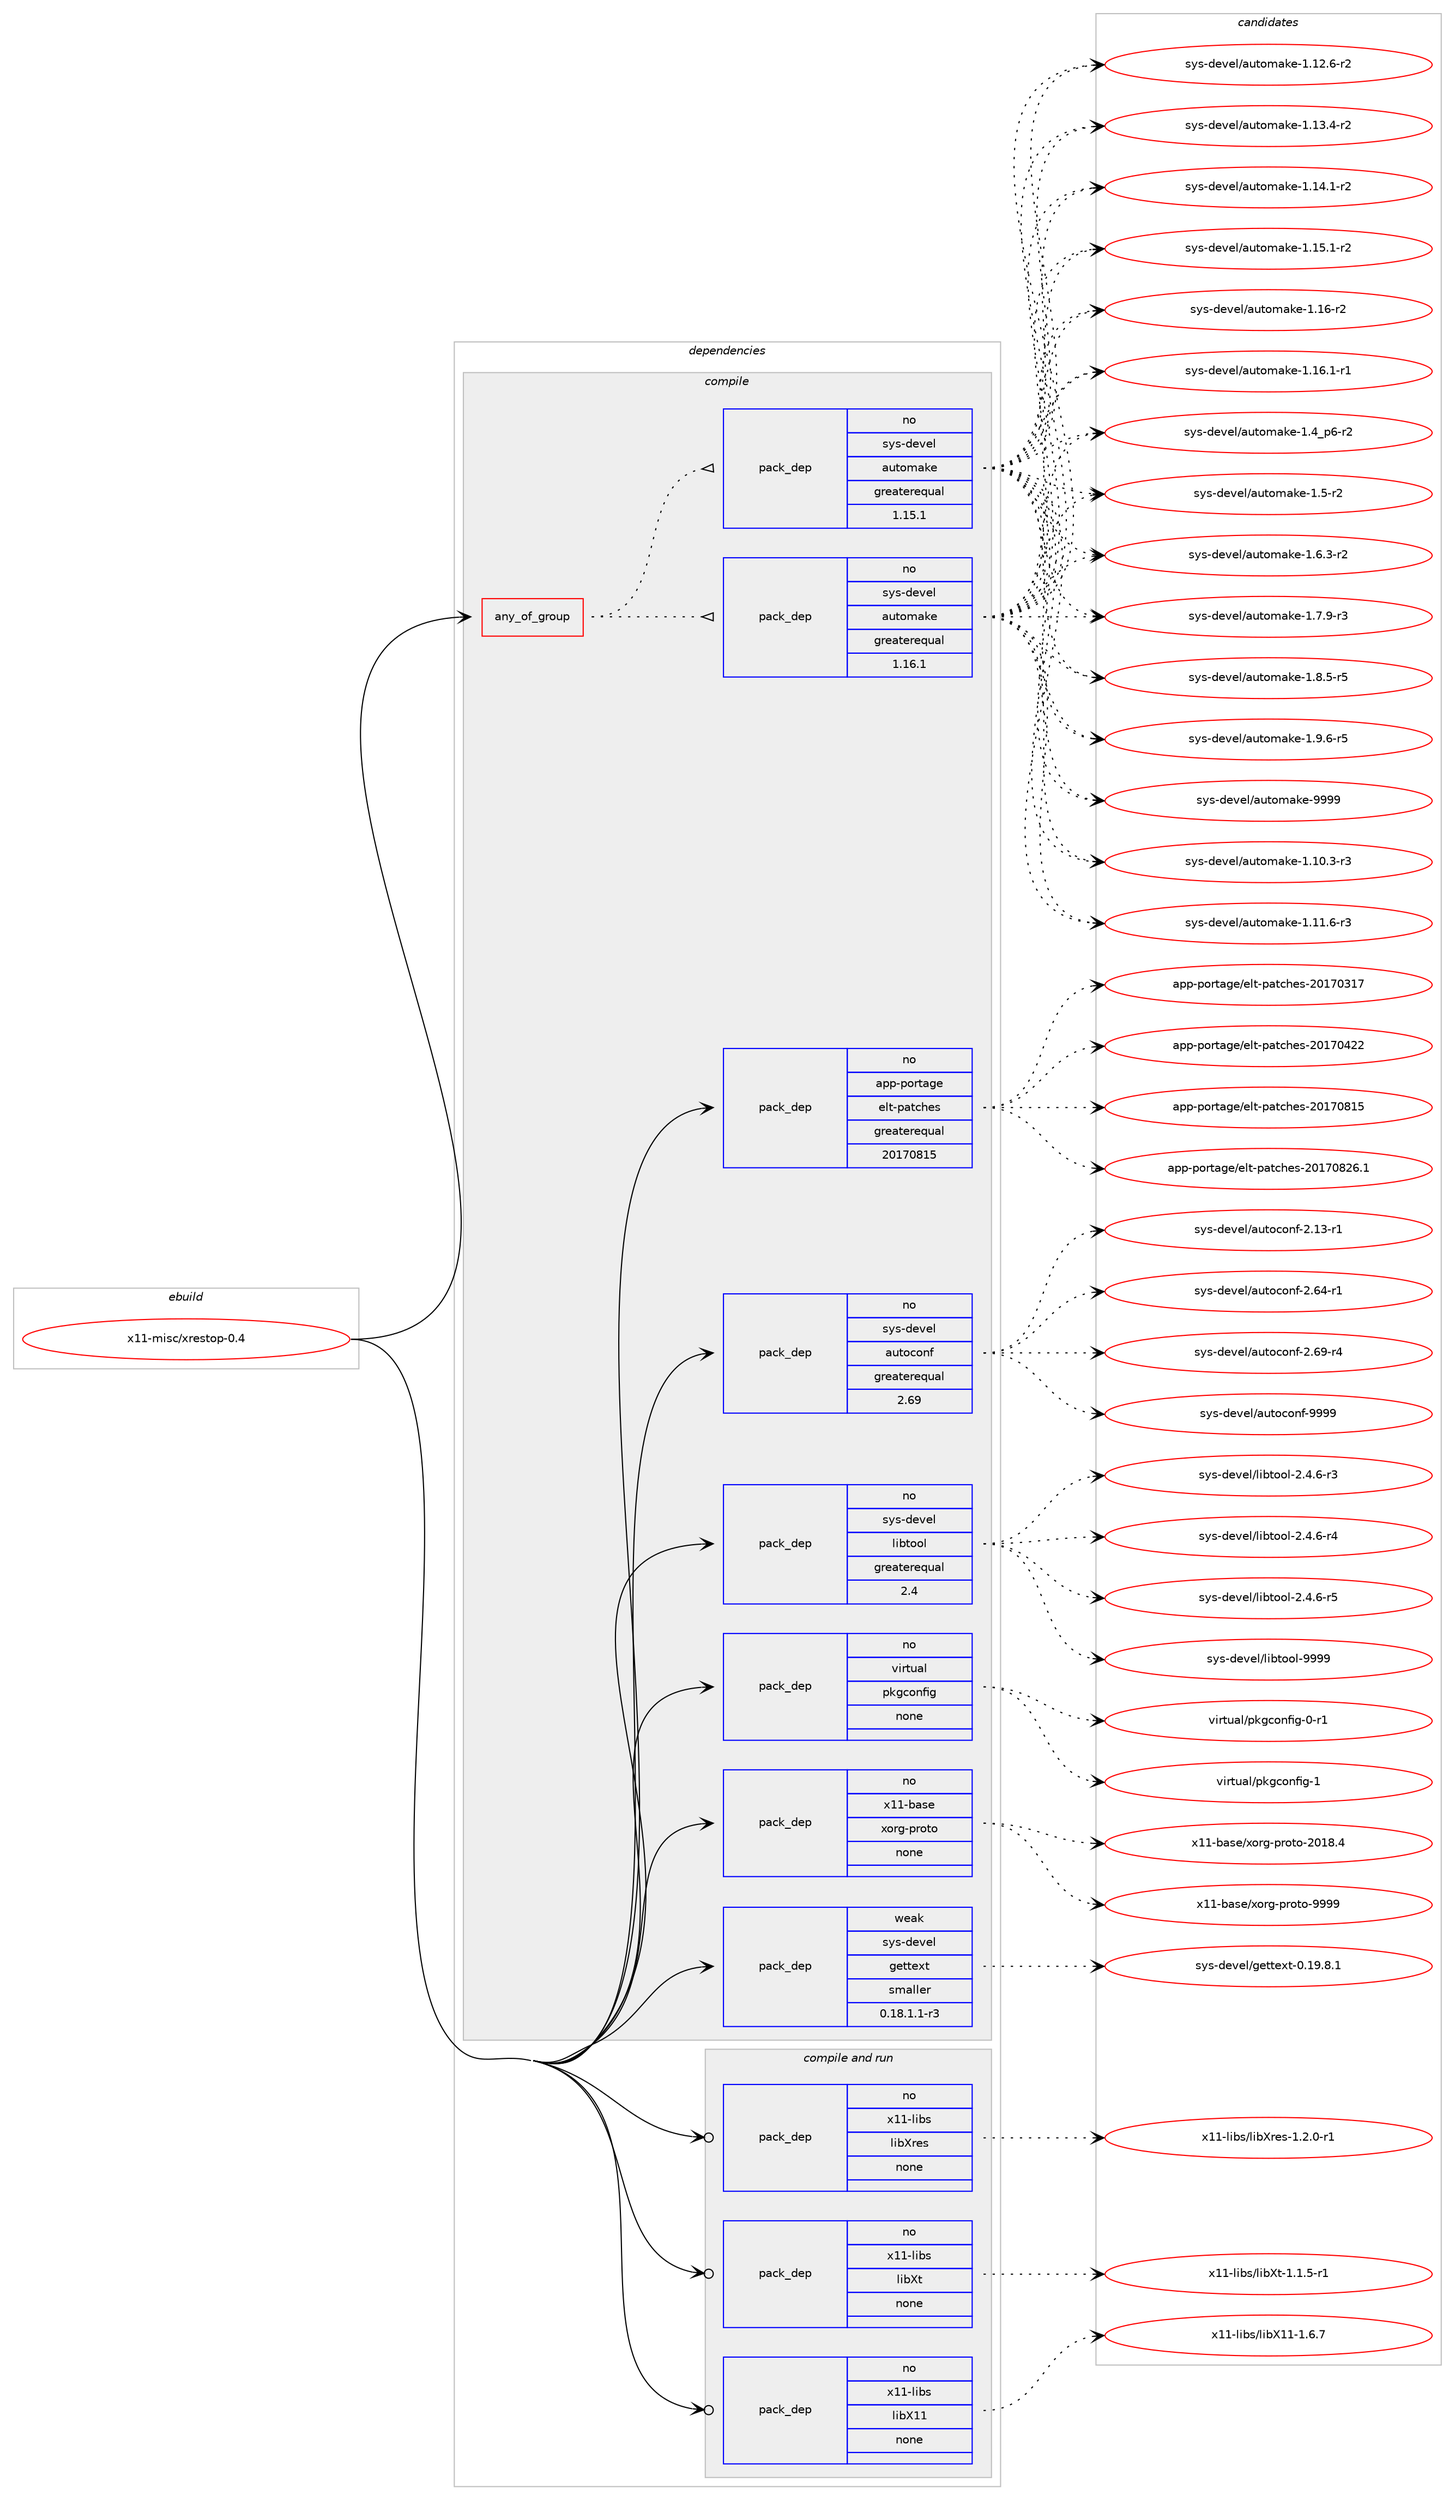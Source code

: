 digraph prolog {

# *************
# Graph options
# *************

newrank=true;
concentrate=true;
compound=true;
graph [rankdir=LR,fontname=Helvetica,fontsize=10,ranksep=1.5];#, ranksep=2.5, nodesep=0.2];
edge  [arrowhead=vee];
node  [fontname=Helvetica,fontsize=10];

# **********
# The ebuild
# **********

subgraph cluster_leftcol {
color=gray;
rank=same;
label=<<i>ebuild</i>>;
id [label="x11-misc/xrestop-0.4", color=red, width=4, href="../x11-misc/xrestop-0.4.svg"];
}

# ****************
# The dependencies
# ****************

subgraph cluster_midcol {
color=gray;
label=<<i>dependencies</i>>;
subgraph cluster_compile {
fillcolor="#eeeeee";
style=filled;
label=<<i>compile</i>>;
subgraph any28738 {
dependency1766041 [label=<<TABLE BORDER="0" CELLBORDER="1" CELLSPACING="0" CELLPADDING="4"><TR><TD CELLPADDING="10">any_of_group</TD></TR></TABLE>>, shape=none, color=red];subgraph pack1269426 {
dependency1766042 [label=<<TABLE BORDER="0" CELLBORDER="1" CELLSPACING="0" CELLPADDING="4" WIDTH="220"><TR><TD ROWSPAN="6" CELLPADDING="30">pack_dep</TD></TR><TR><TD WIDTH="110">no</TD></TR><TR><TD>sys-devel</TD></TR><TR><TD>automake</TD></TR><TR><TD>greaterequal</TD></TR><TR><TD>1.16.1</TD></TR></TABLE>>, shape=none, color=blue];
}
dependency1766041:e -> dependency1766042:w [weight=20,style="dotted",arrowhead="oinv"];
subgraph pack1269427 {
dependency1766043 [label=<<TABLE BORDER="0" CELLBORDER="1" CELLSPACING="0" CELLPADDING="4" WIDTH="220"><TR><TD ROWSPAN="6" CELLPADDING="30">pack_dep</TD></TR><TR><TD WIDTH="110">no</TD></TR><TR><TD>sys-devel</TD></TR><TR><TD>automake</TD></TR><TR><TD>greaterequal</TD></TR><TR><TD>1.15.1</TD></TR></TABLE>>, shape=none, color=blue];
}
dependency1766041:e -> dependency1766043:w [weight=20,style="dotted",arrowhead="oinv"];
}
id:e -> dependency1766041:w [weight=20,style="solid",arrowhead="vee"];
subgraph pack1269428 {
dependency1766044 [label=<<TABLE BORDER="0" CELLBORDER="1" CELLSPACING="0" CELLPADDING="4" WIDTH="220"><TR><TD ROWSPAN="6" CELLPADDING="30">pack_dep</TD></TR><TR><TD WIDTH="110">no</TD></TR><TR><TD>app-portage</TD></TR><TR><TD>elt-patches</TD></TR><TR><TD>greaterequal</TD></TR><TR><TD>20170815</TD></TR></TABLE>>, shape=none, color=blue];
}
id:e -> dependency1766044:w [weight=20,style="solid",arrowhead="vee"];
subgraph pack1269429 {
dependency1766045 [label=<<TABLE BORDER="0" CELLBORDER="1" CELLSPACING="0" CELLPADDING="4" WIDTH="220"><TR><TD ROWSPAN="6" CELLPADDING="30">pack_dep</TD></TR><TR><TD WIDTH="110">no</TD></TR><TR><TD>sys-devel</TD></TR><TR><TD>autoconf</TD></TR><TR><TD>greaterequal</TD></TR><TR><TD>2.69</TD></TR></TABLE>>, shape=none, color=blue];
}
id:e -> dependency1766045:w [weight=20,style="solid",arrowhead="vee"];
subgraph pack1269430 {
dependency1766046 [label=<<TABLE BORDER="0" CELLBORDER="1" CELLSPACING="0" CELLPADDING="4" WIDTH="220"><TR><TD ROWSPAN="6" CELLPADDING="30">pack_dep</TD></TR><TR><TD WIDTH="110">no</TD></TR><TR><TD>sys-devel</TD></TR><TR><TD>libtool</TD></TR><TR><TD>greaterequal</TD></TR><TR><TD>2.4</TD></TR></TABLE>>, shape=none, color=blue];
}
id:e -> dependency1766046:w [weight=20,style="solid",arrowhead="vee"];
subgraph pack1269431 {
dependency1766047 [label=<<TABLE BORDER="0" CELLBORDER="1" CELLSPACING="0" CELLPADDING="4" WIDTH="220"><TR><TD ROWSPAN="6" CELLPADDING="30">pack_dep</TD></TR><TR><TD WIDTH="110">no</TD></TR><TR><TD>virtual</TD></TR><TR><TD>pkgconfig</TD></TR><TR><TD>none</TD></TR><TR><TD></TD></TR></TABLE>>, shape=none, color=blue];
}
id:e -> dependency1766047:w [weight=20,style="solid",arrowhead="vee"];
subgraph pack1269432 {
dependency1766048 [label=<<TABLE BORDER="0" CELLBORDER="1" CELLSPACING="0" CELLPADDING="4" WIDTH="220"><TR><TD ROWSPAN="6" CELLPADDING="30">pack_dep</TD></TR><TR><TD WIDTH="110">no</TD></TR><TR><TD>x11-base</TD></TR><TR><TD>xorg-proto</TD></TR><TR><TD>none</TD></TR><TR><TD></TD></TR></TABLE>>, shape=none, color=blue];
}
id:e -> dependency1766048:w [weight=20,style="solid",arrowhead="vee"];
subgraph pack1269433 {
dependency1766049 [label=<<TABLE BORDER="0" CELLBORDER="1" CELLSPACING="0" CELLPADDING="4" WIDTH="220"><TR><TD ROWSPAN="6" CELLPADDING="30">pack_dep</TD></TR><TR><TD WIDTH="110">weak</TD></TR><TR><TD>sys-devel</TD></TR><TR><TD>gettext</TD></TR><TR><TD>smaller</TD></TR><TR><TD>0.18.1.1-r3</TD></TR></TABLE>>, shape=none, color=blue];
}
id:e -> dependency1766049:w [weight=20,style="solid",arrowhead="vee"];
}
subgraph cluster_compileandrun {
fillcolor="#eeeeee";
style=filled;
label=<<i>compile and run</i>>;
subgraph pack1269434 {
dependency1766050 [label=<<TABLE BORDER="0" CELLBORDER="1" CELLSPACING="0" CELLPADDING="4" WIDTH="220"><TR><TD ROWSPAN="6" CELLPADDING="30">pack_dep</TD></TR><TR><TD WIDTH="110">no</TD></TR><TR><TD>x11-libs</TD></TR><TR><TD>libX11</TD></TR><TR><TD>none</TD></TR><TR><TD></TD></TR></TABLE>>, shape=none, color=blue];
}
id:e -> dependency1766050:w [weight=20,style="solid",arrowhead="odotvee"];
subgraph pack1269435 {
dependency1766051 [label=<<TABLE BORDER="0" CELLBORDER="1" CELLSPACING="0" CELLPADDING="4" WIDTH="220"><TR><TD ROWSPAN="6" CELLPADDING="30">pack_dep</TD></TR><TR><TD WIDTH="110">no</TD></TR><TR><TD>x11-libs</TD></TR><TR><TD>libXres</TD></TR><TR><TD>none</TD></TR><TR><TD></TD></TR></TABLE>>, shape=none, color=blue];
}
id:e -> dependency1766051:w [weight=20,style="solid",arrowhead="odotvee"];
subgraph pack1269436 {
dependency1766052 [label=<<TABLE BORDER="0" CELLBORDER="1" CELLSPACING="0" CELLPADDING="4" WIDTH="220"><TR><TD ROWSPAN="6" CELLPADDING="30">pack_dep</TD></TR><TR><TD WIDTH="110">no</TD></TR><TR><TD>x11-libs</TD></TR><TR><TD>libXt</TD></TR><TR><TD>none</TD></TR><TR><TD></TD></TR></TABLE>>, shape=none, color=blue];
}
id:e -> dependency1766052:w [weight=20,style="solid",arrowhead="odotvee"];
}
subgraph cluster_run {
fillcolor="#eeeeee";
style=filled;
label=<<i>run</i>>;
}
}

# **************
# The candidates
# **************

subgraph cluster_choices {
rank=same;
color=gray;
label=<<i>candidates</i>>;

subgraph choice1269426 {
color=black;
nodesep=1;
choice11512111545100101118101108479711711611110997107101454946494846514511451 [label="sys-devel/automake-1.10.3-r3", color=red, width=4,href="../sys-devel/automake-1.10.3-r3.svg"];
choice11512111545100101118101108479711711611110997107101454946494946544511451 [label="sys-devel/automake-1.11.6-r3", color=red, width=4,href="../sys-devel/automake-1.11.6-r3.svg"];
choice11512111545100101118101108479711711611110997107101454946495046544511450 [label="sys-devel/automake-1.12.6-r2", color=red, width=4,href="../sys-devel/automake-1.12.6-r2.svg"];
choice11512111545100101118101108479711711611110997107101454946495146524511450 [label="sys-devel/automake-1.13.4-r2", color=red, width=4,href="../sys-devel/automake-1.13.4-r2.svg"];
choice11512111545100101118101108479711711611110997107101454946495246494511450 [label="sys-devel/automake-1.14.1-r2", color=red, width=4,href="../sys-devel/automake-1.14.1-r2.svg"];
choice11512111545100101118101108479711711611110997107101454946495346494511450 [label="sys-devel/automake-1.15.1-r2", color=red, width=4,href="../sys-devel/automake-1.15.1-r2.svg"];
choice1151211154510010111810110847971171161111099710710145494649544511450 [label="sys-devel/automake-1.16-r2", color=red, width=4,href="../sys-devel/automake-1.16-r2.svg"];
choice11512111545100101118101108479711711611110997107101454946495446494511449 [label="sys-devel/automake-1.16.1-r1", color=red, width=4,href="../sys-devel/automake-1.16.1-r1.svg"];
choice115121115451001011181011084797117116111109971071014549465295112544511450 [label="sys-devel/automake-1.4_p6-r2", color=red, width=4,href="../sys-devel/automake-1.4_p6-r2.svg"];
choice11512111545100101118101108479711711611110997107101454946534511450 [label="sys-devel/automake-1.5-r2", color=red, width=4,href="../sys-devel/automake-1.5-r2.svg"];
choice115121115451001011181011084797117116111109971071014549465446514511450 [label="sys-devel/automake-1.6.3-r2", color=red, width=4,href="../sys-devel/automake-1.6.3-r2.svg"];
choice115121115451001011181011084797117116111109971071014549465546574511451 [label="sys-devel/automake-1.7.9-r3", color=red, width=4,href="../sys-devel/automake-1.7.9-r3.svg"];
choice115121115451001011181011084797117116111109971071014549465646534511453 [label="sys-devel/automake-1.8.5-r5", color=red, width=4,href="../sys-devel/automake-1.8.5-r5.svg"];
choice115121115451001011181011084797117116111109971071014549465746544511453 [label="sys-devel/automake-1.9.6-r5", color=red, width=4,href="../sys-devel/automake-1.9.6-r5.svg"];
choice115121115451001011181011084797117116111109971071014557575757 [label="sys-devel/automake-9999", color=red, width=4,href="../sys-devel/automake-9999.svg"];
dependency1766042:e -> choice11512111545100101118101108479711711611110997107101454946494846514511451:w [style=dotted,weight="100"];
dependency1766042:e -> choice11512111545100101118101108479711711611110997107101454946494946544511451:w [style=dotted,weight="100"];
dependency1766042:e -> choice11512111545100101118101108479711711611110997107101454946495046544511450:w [style=dotted,weight="100"];
dependency1766042:e -> choice11512111545100101118101108479711711611110997107101454946495146524511450:w [style=dotted,weight="100"];
dependency1766042:e -> choice11512111545100101118101108479711711611110997107101454946495246494511450:w [style=dotted,weight="100"];
dependency1766042:e -> choice11512111545100101118101108479711711611110997107101454946495346494511450:w [style=dotted,weight="100"];
dependency1766042:e -> choice1151211154510010111810110847971171161111099710710145494649544511450:w [style=dotted,weight="100"];
dependency1766042:e -> choice11512111545100101118101108479711711611110997107101454946495446494511449:w [style=dotted,weight="100"];
dependency1766042:e -> choice115121115451001011181011084797117116111109971071014549465295112544511450:w [style=dotted,weight="100"];
dependency1766042:e -> choice11512111545100101118101108479711711611110997107101454946534511450:w [style=dotted,weight="100"];
dependency1766042:e -> choice115121115451001011181011084797117116111109971071014549465446514511450:w [style=dotted,weight="100"];
dependency1766042:e -> choice115121115451001011181011084797117116111109971071014549465546574511451:w [style=dotted,weight="100"];
dependency1766042:e -> choice115121115451001011181011084797117116111109971071014549465646534511453:w [style=dotted,weight="100"];
dependency1766042:e -> choice115121115451001011181011084797117116111109971071014549465746544511453:w [style=dotted,weight="100"];
dependency1766042:e -> choice115121115451001011181011084797117116111109971071014557575757:w [style=dotted,weight="100"];
}
subgraph choice1269427 {
color=black;
nodesep=1;
choice11512111545100101118101108479711711611110997107101454946494846514511451 [label="sys-devel/automake-1.10.3-r3", color=red, width=4,href="../sys-devel/automake-1.10.3-r3.svg"];
choice11512111545100101118101108479711711611110997107101454946494946544511451 [label="sys-devel/automake-1.11.6-r3", color=red, width=4,href="../sys-devel/automake-1.11.6-r3.svg"];
choice11512111545100101118101108479711711611110997107101454946495046544511450 [label="sys-devel/automake-1.12.6-r2", color=red, width=4,href="../sys-devel/automake-1.12.6-r2.svg"];
choice11512111545100101118101108479711711611110997107101454946495146524511450 [label="sys-devel/automake-1.13.4-r2", color=red, width=4,href="../sys-devel/automake-1.13.4-r2.svg"];
choice11512111545100101118101108479711711611110997107101454946495246494511450 [label="sys-devel/automake-1.14.1-r2", color=red, width=4,href="../sys-devel/automake-1.14.1-r2.svg"];
choice11512111545100101118101108479711711611110997107101454946495346494511450 [label="sys-devel/automake-1.15.1-r2", color=red, width=4,href="../sys-devel/automake-1.15.1-r2.svg"];
choice1151211154510010111810110847971171161111099710710145494649544511450 [label="sys-devel/automake-1.16-r2", color=red, width=4,href="../sys-devel/automake-1.16-r2.svg"];
choice11512111545100101118101108479711711611110997107101454946495446494511449 [label="sys-devel/automake-1.16.1-r1", color=red, width=4,href="../sys-devel/automake-1.16.1-r1.svg"];
choice115121115451001011181011084797117116111109971071014549465295112544511450 [label="sys-devel/automake-1.4_p6-r2", color=red, width=4,href="../sys-devel/automake-1.4_p6-r2.svg"];
choice11512111545100101118101108479711711611110997107101454946534511450 [label="sys-devel/automake-1.5-r2", color=red, width=4,href="../sys-devel/automake-1.5-r2.svg"];
choice115121115451001011181011084797117116111109971071014549465446514511450 [label="sys-devel/automake-1.6.3-r2", color=red, width=4,href="../sys-devel/automake-1.6.3-r2.svg"];
choice115121115451001011181011084797117116111109971071014549465546574511451 [label="sys-devel/automake-1.7.9-r3", color=red, width=4,href="../sys-devel/automake-1.7.9-r3.svg"];
choice115121115451001011181011084797117116111109971071014549465646534511453 [label="sys-devel/automake-1.8.5-r5", color=red, width=4,href="../sys-devel/automake-1.8.5-r5.svg"];
choice115121115451001011181011084797117116111109971071014549465746544511453 [label="sys-devel/automake-1.9.6-r5", color=red, width=4,href="../sys-devel/automake-1.9.6-r5.svg"];
choice115121115451001011181011084797117116111109971071014557575757 [label="sys-devel/automake-9999", color=red, width=4,href="../sys-devel/automake-9999.svg"];
dependency1766043:e -> choice11512111545100101118101108479711711611110997107101454946494846514511451:w [style=dotted,weight="100"];
dependency1766043:e -> choice11512111545100101118101108479711711611110997107101454946494946544511451:w [style=dotted,weight="100"];
dependency1766043:e -> choice11512111545100101118101108479711711611110997107101454946495046544511450:w [style=dotted,weight="100"];
dependency1766043:e -> choice11512111545100101118101108479711711611110997107101454946495146524511450:w [style=dotted,weight="100"];
dependency1766043:e -> choice11512111545100101118101108479711711611110997107101454946495246494511450:w [style=dotted,weight="100"];
dependency1766043:e -> choice11512111545100101118101108479711711611110997107101454946495346494511450:w [style=dotted,weight="100"];
dependency1766043:e -> choice1151211154510010111810110847971171161111099710710145494649544511450:w [style=dotted,weight="100"];
dependency1766043:e -> choice11512111545100101118101108479711711611110997107101454946495446494511449:w [style=dotted,weight="100"];
dependency1766043:e -> choice115121115451001011181011084797117116111109971071014549465295112544511450:w [style=dotted,weight="100"];
dependency1766043:e -> choice11512111545100101118101108479711711611110997107101454946534511450:w [style=dotted,weight="100"];
dependency1766043:e -> choice115121115451001011181011084797117116111109971071014549465446514511450:w [style=dotted,weight="100"];
dependency1766043:e -> choice115121115451001011181011084797117116111109971071014549465546574511451:w [style=dotted,weight="100"];
dependency1766043:e -> choice115121115451001011181011084797117116111109971071014549465646534511453:w [style=dotted,weight="100"];
dependency1766043:e -> choice115121115451001011181011084797117116111109971071014549465746544511453:w [style=dotted,weight="100"];
dependency1766043:e -> choice115121115451001011181011084797117116111109971071014557575757:w [style=dotted,weight="100"];
}
subgraph choice1269428 {
color=black;
nodesep=1;
choice97112112451121111141169710310147101108116451129711699104101115455048495548514955 [label="app-portage/elt-patches-20170317", color=red, width=4,href="../app-portage/elt-patches-20170317.svg"];
choice97112112451121111141169710310147101108116451129711699104101115455048495548525050 [label="app-portage/elt-patches-20170422", color=red, width=4,href="../app-portage/elt-patches-20170422.svg"];
choice97112112451121111141169710310147101108116451129711699104101115455048495548564953 [label="app-portage/elt-patches-20170815", color=red, width=4,href="../app-portage/elt-patches-20170815.svg"];
choice971121124511211111411697103101471011081164511297116991041011154550484955485650544649 [label="app-portage/elt-patches-20170826.1", color=red, width=4,href="../app-portage/elt-patches-20170826.1.svg"];
dependency1766044:e -> choice97112112451121111141169710310147101108116451129711699104101115455048495548514955:w [style=dotted,weight="100"];
dependency1766044:e -> choice97112112451121111141169710310147101108116451129711699104101115455048495548525050:w [style=dotted,weight="100"];
dependency1766044:e -> choice97112112451121111141169710310147101108116451129711699104101115455048495548564953:w [style=dotted,weight="100"];
dependency1766044:e -> choice971121124511211111411697103101471011081164511297116991041011154550484955485650544649:w [style=dotted,weight="100"];
}
subgraph choice1269429 {
color=black;
nodesep=1;
choice1151211154510010111810110847971171161119911111010245504649514511449 [label="sys-devel/autoconf-2.13-r1", color=red, width=4,href="../sys-devel/autoconf-2.13-r1.svg"];
choice1151211154510010111810110847971171161119911111010245504654524511449 [label="sys-devel/autoconf-2.64-r1", color=red, width=4,href="../sys-devel/autoconf-2.64-r1.svg"];
choice1151211154510010111810110847971171161119911111010245504654574511452 [label="sys-devel/autoconf-2.69-r4", color=red, width=4,href="../sys-devel/autoconf-2.69-r4.svg"];
choice115121115451001011181011084797117116111991111101024557575757 [label="sys-devel/autoconf-9999", color=red, width=4,href="../sys-devel/autoconf-9999.svg"];
dependency1766045:e -> choice1151211154510010111810110847971171161119911111010245504649514511449:w [style=dotted,weight="100"];
dependency1766045:e -> choice1151211154510010111810110847971171161119911111010245504654524511449:w [style=dotted,weight="100"];
dependency1766045:e -> choice1151211154510010111810110847971171161119911111010245504654574511452:w [style=dotted,weight="100"];
dependency1766045:e -> choice115121115451001011181011084797117116111991111101024557575757:w [style=dotted,weight="100"];
}
subgraph choice1269430 {
color=black;
nodesep=1;
choice1151211154510010111810110847108105981161111111084550465246544511451 [label="sys-devel/libtool-2.4.6-r3", color=red, width=4,href="../sys-devel/libtool-2.4.6-r3.svg"];
choice1151211154510010111810110847108105981161111111084550465246544511452 [label="sys-devel/libtool-2.4.6-r4", color=red, width=4,href="../sys-devel/libtool-2.4.6-r4.svg"];
choice1151211154510010111810110847108105981161111111084550465246544511453 [label="sys-devel/libtool-2.4.6-r5", color=red, width=4,href="../sys-devel/libtool-2.4.6-r5.svg"];
choice1151211154510010111810110847108105981161111111084557575757 [label="sys-devel/libtool-9999", color=red, width=4,href="../sys-devel/libtool-9999.svg"];
dependency1766046:e -> choice1151211154510010111810110847108105981161111111084550465246544511451:w [style=dotted,weight="100"];
dependency1766046:e -> choice1151211154510010111810110847108105981161111111084550465246544511452:w [style=dotted,weight="100"];
dependency1766046:e -> choice1151211154510010111810110847108105981161111111084550465246544511453:w [style=dotted,weight="100"];
dependency1766046:e -> choice1151211154510010111810110847108105981161111111084557575757:w [style=dotted,weight="100"];
}
subgraph choice1269431 {
color=black;
nodesep=1;
choice11810511411611797108471121071039911111010210510345484511449 [label="virtual/pkgconfig-0-r1", color=red, width=4,href="../virtual/pkgconfig-0-r1.svg"];
choice1181051141161179710847112107103991111101021051034549 [label="virtual/pkgconfig-1", color=red, width=4,href="../virtual/pkgconfig-1.svg"];
dependency1766047:e -> choice11810511411611797108471121071039911111010210510345484511449:w [style=dotted,weight="100"];
dependency1766047:e -> choice1181051141161179710847112107103991111101021051034549:w [style=dotted,weight="100"];
}
subgraph choice1269432 {
color=black;
nodesep=1;
choice1204949459897115101471201111141034511211411111611145504849564652 [label="x11-base/xorg-proto-2018.4", color=red, width=4,href="../x11-base/xorg-proto-2018.4.svg"];
choice120494945989711510147120111114103451121141111161114557575757 [label="x11-base/xorg-proto-9999", color=red, width=4,href="../x11-base/xorg-proto-9999.svg"];
dependency1766048:e -> choice1204949459897115101471201111141034511211411111611145504849564652:w [style=dotted,weight="100"];
dependency1766048:e -> choice120494945989711510147120111114103451121141111161114557575757:w [style=dotted,weight="100"];
}
subgraph choice1269433 {
color=black;
nodesep=1;
choice1151211154510010111810110847103101116116101120116454846495746564649 [label="sys-devel/gettext-0.19.8.1", color=red, width=4,href="../sys-devel/gettext-0.19.8.1.svg"];
dependency1766049:e -> choice1151211154510010111810110847103101116116101120116454846495746564649:w [style=dotted,weight="100"];
}
subgraph choice1269434 {
color=black;
nodesep=1;
choice120494945108105981154710810598884949454946544655 [label="x11-libs/libX11-1.6.7", color=red, width=4,href="../x11-libs/libX11-1.6.7.svg"];
dependency1766050:e -> choice120494945108105981154710810598884949454946544655:w [style=dotted,weight="100"];
}
subgraph choice1269435 {
color=black;
nodesep=1;
choice120494945108105981154710810598881141011154549465046484511449 [label="x11-libs/libXres-1.2.0-r1", color=red, width=4,href="../x11-libs/libXres-1.2.0-r1.svg"];
dependency1766051:e -> choice120494945108105981154710810598881141011154549465046484511449:w [style=dotted,weight="100"];
}
subgraph choice1269436 {
color=black;
nodesep=1;
choice120494945108105981154710810598881164549464946534511449 [label="x11-libs/libXt-1.1.5-r1", color=red, width=4,href="../x11-libs/libXt-1.1.5-r1.svg"];
dependency1766052:e -> choice120494945108105981154710810598881164549464946534511449:w [style=dotted,weight="100"];
}
}

}
